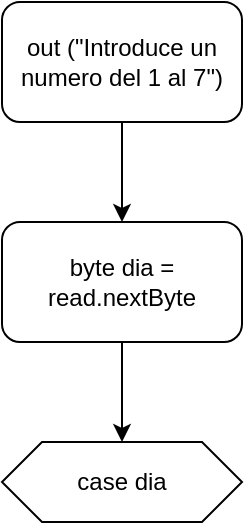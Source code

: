 <mxfile version="20.4.0" type="github">
  <diagram id="C5RBs43oDa-KdzZeNtuy" name="Page-1">
    <mxGraphModel dx="599" dy="317" grid="1" gridSize="10" guides="1" tooltips="1" connect="1" arrows="1" fold="1" page="1" pageScale="1" pageWidth="1169" pageHeight="827" math="0" shadow="0">
      <root>
        <mxCell id="WIyWlLk6GJQsqaUBKTNV-0" />
        <mxCell id="WIyWlLk6GJQsqaUBKTNV-1" parent="WIyWlLk6GJQsqaUBKTNV-0" />
        <mxCell id="DYOzu0cz5z-bIzs9s9Vn-2" style="edgeStyle=orthogonalEdgeStyle;rounded=0;orthogonalLoop=1;jettySize=auto;html=1;exitX=0.5;exitY=1;exitDx=0;exitDy=0;entryX=0.5;entryY=0;entryDx=0;entryDy=0;" edge="1" parent="WIyWlLk6GJQsqaUBKTNV-1" source="DYOzu0cz5z-bIzs9s9Vn-0" target="DYOzu0cz5z-bIzs9s9Vn-1">
          <mxGeometry relative="1" as="geometry" />
        </mxCell>
        <mxCell id="DYOzu0cz5z-bIzs9s9Vn-0" value="out (&quot;Introduce un numero del 1 al 7&quot;)" style="rounded=1;whiteSpace=wrap;html=1;" vertex="1" parent="WIyWlLk6GJQsqaUBKTNV-1">
          <mxGeometry x="525" width="120" height="60" as="geometry" />
        </mxCell>
        <mxCell id="DYOzu0cz5z-bIzs9s9Vn-4" style="edgeStyle=orthogonalEdgeStyle;rounded=0;orthogonalLoop=1;jettySize=auto;html=1;exitX=0.5;exitY=1;exitDx=0;exitDy=0;entryX=0.5;entryY=0;entryDx=0;entryDy=0;" edge="1" parent="WIyWlLk6GJQsqaUBKTNV-1" source="DYOzu0cz5z-bIzs9s9Vn-1" target="DYOzu0cz5z-bIzs9s9Vn-3">
          <mxGeometry relative="1" as="geometry" />
        </mxCell>
        <mxCell id="DYOzu0cz5z-bIzs9s9Vn-1" value="byte dia = read.nextByte" style="rounded=1;whiteSpace=wrap;html=1;" vertex="1" parent="WIyWlLk6GJQsqaUBKTNV-1">
          <mxGeometry x="525" y="110" width="120" height="60" as="geometry" />
        </mxCell>
        <mxCell id="DYOzu0cz5z-bIzs9s9Vn-3" value="case dia" style="shape=hexagon;perimeter=hexagonPerimeter2;whiteSpace=wrap;html=1;fixedSize=1;" vertex="1" parent="WIyWlLk6GJQsqaUBKTNV-1">
          <mxGeometry x="525" y="220" width="120" height="40" as="geometry" />
        </mxCell>
      </root>
    </mxGraphModel>
  </diagram>
</mxfile>
